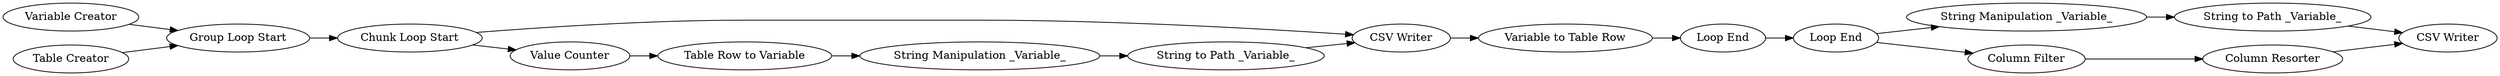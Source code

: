digraph {
	"7293221038817758096_11" [label="Variable to Table Row"]
	"7293221038817758096_18" [label="CSV Writer"]
	"7293221038817758096_10" [label="Loop End"]
	"7293221038817758096_22" [label="Chunk Loop Start"]
	"7293221038817758096_17" [label="String Manipulation _Variable_"]
	"7293221038817758096_9" [label="String Manipulation _Variable_"]
	"7293221038817758096_13" [label="Table Row to Variable"]
	"7293221038817758096_19" [label="String to Path _Variable_"]
	"7293221038817758096_24" [label="Variable Creator"]
	"7293221038817758096_6" [label="CSV Writer"]
	"7293221038817758096_12" [label="Value Counter"]
	"7293221038817758096_7" [label="String to Path _Variable_"]
	"7293221038817758096_21" [label="Column Resorter"]
	"7293221038817758096_1" [label="Table Creator"]
	"7293221038817758096_23" [label="Loop End"]
	"7293221038817758096_4" [label="Group Loop Start"]
	"7293221038817758096_20" [label="Column Filter"]
	"7293221038817758096_7" -> "7293221038817758096_6"
	"7293221038817758096_22" -> "7293221038817758096_12"
	"7293221038817758096_9" -> "7293221038817758096_7"
	"7293221038817758096_1" -> "7293221038817758096_4"
	"7293221038817758096_10" -> "7293221038817758096_20"
	"7293221038817758096_13" -> "7293221038817758096_9"
	"7293221038817758096_19" -> "7293221038817758096_18"
	"7293221038817758096_17" -> "7293221038817758096_19"
	"7293221038817758096_21" -> "7293221038817758096_18"
	"7293221038817758096_11" -> "7293221038817758096_23"
	"7293221038817758096_23" -> "7293221038817758096_10"
	"7293221038817758096_6" -> "7293221038817758096_11"
	"7293221038817758096_12" -> "7293221038817758096_13"
	"7293221038817758096_10" -> "7293221038817758096_17"
	"7293221038817758096_22" -> "7293221038817758096_6"
	"7293221038817758096_20" -> "7293221038817758096_21"
	"7293221038817758096_4" -> "7293221038817758096_22"
	"7293221038817758096_24" -> "7293221038817758096_4"
	rankdir=LR
}
